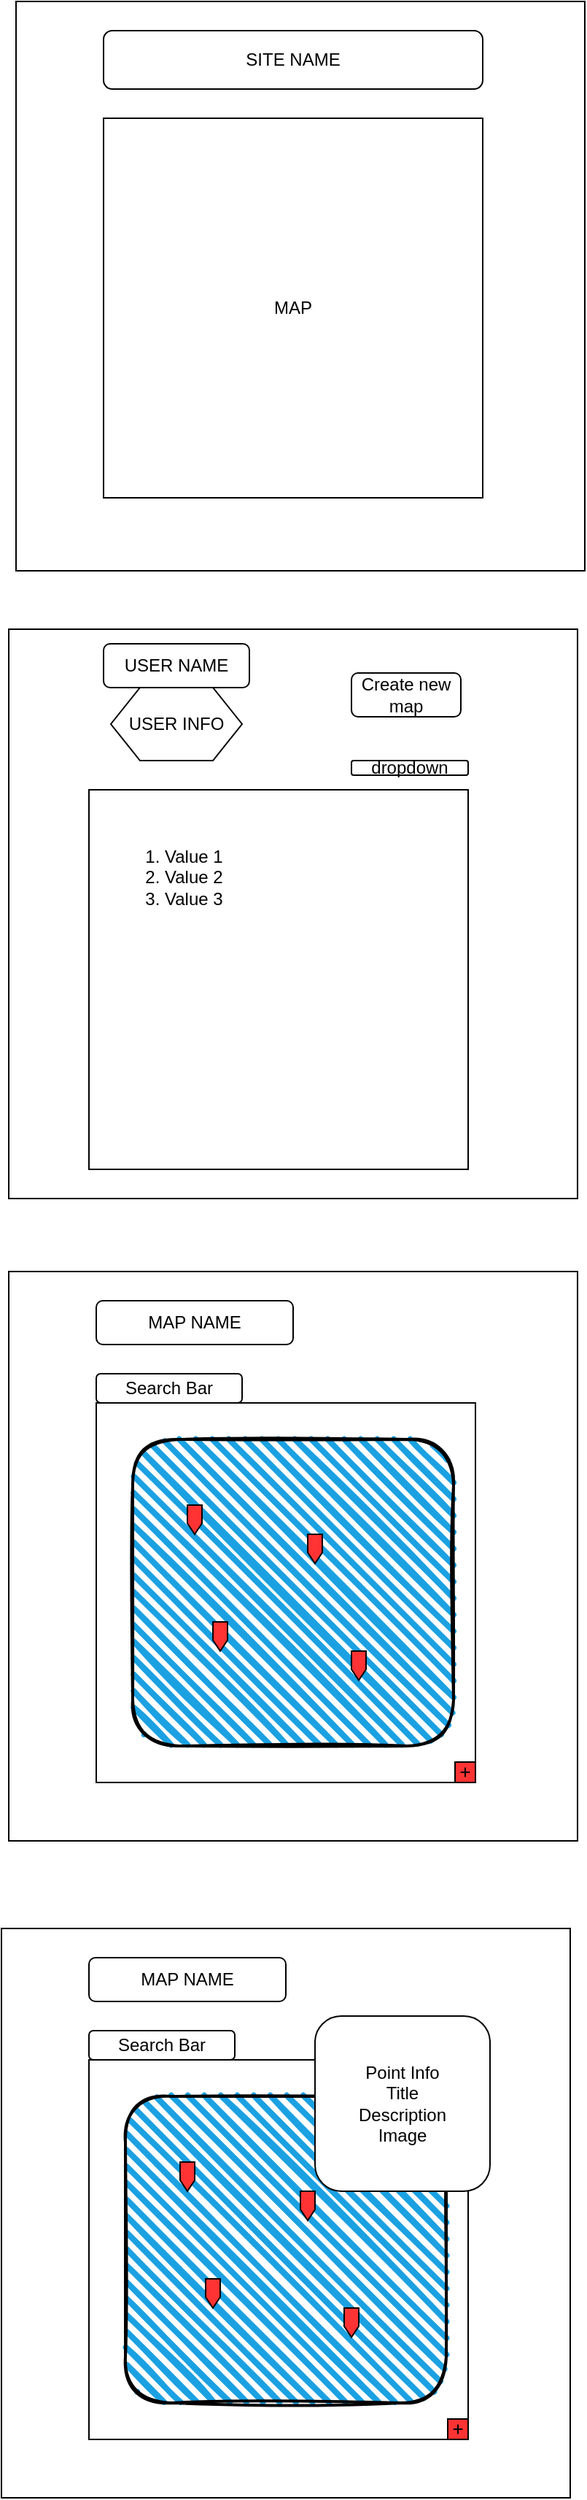 <mxfile version="14.1.8" type="github"><diagram id="-AheDSEaFDKDYglEKBFp" name="Page-1"><mxGraphModel dx="1422" dy="688" grid="1" gridSize="10" guides="1" tooltips="1" connect="1" arrows="1" fold="1" page="1" pageScale="1" pageWidth="850" pageHeight="1100" math="0" shadow="0"><root><mxCell id="0"/><mxCell id="1" parent="0"/><mxCell id="GZSQh7MX8YAbi8pIr0m2-1" value="" style="whiteSpace=wrap;html=1;aspect=fixed;" vertex="1" parent="1"><mxGeometry x="100" y="30" width="390" height="390" as="geometry"/></mxCell><mxCell id="GZSQh7MX8YAbi8pIr0m2-2" value="MAP" style="whiteSpace=wrap;html=1;aspect=fixed;" vertex="1" parent="1"><mxGeometry x="160" y="110" width="260" height="260" as="geometry"/></mxCell><mxCell id="GZSQh7MX8YAbi8pIr0m2-3" value="SITE NAME" style="rounded=1;whiteSpace=wrap;html=1;" vertex="1" parent="1"><mxGeometry x="160" y="50" width="260" height="40" as="geometry"/></mxCell><mxCell id="GZSQh7MX8YAbi8pIr0m2-4" value="" style="whiteSpace=wrap;html=1;aspect=fixed;" vertex="1" parent="1"><mxGeometry x="95" y="460" width="390" height="390" as="geometry"/></mxCell><mxCell id="GZSQh7MX8YAbi8pIr0m2-5" value="" style="whiteSpace=wrap;html=1;aspect=fixed;" vertex="1" parent="1"><mxGeometry x="150" y="570" width="260" height="260" as="geometry"/></mxCell><mxCell id="GZSQh7MX8YAbi8pIr0m2-6" value="USER NAME" style="rounded=1;whiteSpace=wrap;html=1;" vertex="1" parent="1"><mxGeometry x="160" y="470" width="100" height="30" as="geometry"/></mxCell><mxCell id="GZSQh7MX8YAbi8pIr0m2-8" value="dropdown" style="rounded=1;whiteSpace=wrap;html=1;" vertex="1" parent="1"><mxGeometry x="330" y="550" width="80" height="10" as="geometry"/></mxCell><mxCell id="GZSQh7MX8YAbi8pIr0m2-10" value="&lt;ol&gt;&lt;li&gt;Value 1&lt;/li&gt;&lt;li&gt;Value 2&lt;/li&gt;&lt;li&gt;Value 3&lt;/li&gt;&lt;/ol&gt;" style="text;strokeColor=none;fillColor=none;html=1;whiteSpace=wrap;verticalAlign=middle;overflow=hidden;" vertex="1" parent="1"><mxGeometry x="160" y="590" width="100" height="80" as="geometry"/></mxCell><mxCell id="GZSQh7MX8YAbi8pIr0m2-12" value="" style="whiteSpace=wrap;html=1;aspect=fixed;" vertex="1" parent="1"><mxGeometry x="95" y="900" width="390" height="390" as="geometry"/></mxCell><mxCell id="GZSQh7MX8YAbi8pIr0m2-13" value="" style="whiteSpace=wrap;html=1;aspect=fixed;" vertex="1" parent="1"><mxGeometry x="155" y="990" width="260" height="260" as="geometry"/></mxCell><mxCell id="GZSQh7MX8YAbi8pIr0m2-14" value="MAP NAME" style="rounded=1;whiteSpace=wrap;html=1;" vertex="1" parent="1"><mxGeometry x="155" y="920" width="135" height="30" as="geometry"/></mxCell><mxCell id="GZSQh7MX8YAbi8pIr0m2-15" value="" style="rounded=1;whiteSpace=wrap;html=1;strokeWidth=2;fillWeight=4;hachureGap=8;hachureAngle=45;fillColor=#1ba1e2;sketch=1;" vertex="1" parent="1"><mxGeometry x="180" y="1015" width="220" height="210" as="geometry"/></mxCell><mxCell id="GZSQh7MX8YAbi8pIr0m2-17" value="USER INFO" style="shape=hexagon;perimeter=hexagonPerimeter2;whiteSpace=wrap;html=1;fixedSize=1;" vertex="1" parent="1"><mxGeometry x="165" y="500" width="90" height="50" as="geometry"/></mxCell><mxCell id="GZSQh7MX8YAbi8pIr0m2-20" value="Search Bar" style="rounded=1;whiteSpace=wrap;html=1;" vertex="1" parent="1"><mxGeometry x="155" y="970" width="100" height="20" as="geometry"/></mxCell><mxCell id="GZSQh7MX8YAbi8pIr0m2-24" value="" style="shape=offPageConnector;whiteSpace=wrap;html=1;fillColor=#FF3333;" vertex="1" parent="1"><mxGeometry x="217.5" y="1060" width="10" height="20" as="geometry"/></mxCell><mxCell id="GZSQh7MX8YAbi8pIr0m2-25" value="" style="shape=offPageConnector;whiteSpace=wrap;html=1;fillColor=#FF3333;" vertex="1" parent="1"><mxGeometry x="300" y="1080" width="10" height="20" as="geometry"/></mxCell><mxCell id="GZSQh7MX8YAbi8pIr0m2-26" value="" style="shape=offPageConnector;whiteSpace=wrap;html=1;fillColor=#FF3333;" vertex="1" parent="1"><mxGeometry x="235" y="1140" width="10" height="20" as="geometry"/></mxCell><mxCell id="GZSQh7MX8YAbi8pIr0m2-27" value="" style="shape=offPageConnector;whiteSpace=wrap;html=1;fillColor=#FF3333;" vertex="1" parent="1"><mxGeometry x="330" y="1160" width="10" height="20" as="geometry"/></mxCell><mxCell id="GZSQh7MX8YAbi8pIr0m2-28" value="" style="shape=plus;html=1;outlineConnect=0;fillColor=#FF3333;" vertex="1" parent="1"><mxGeometry x="401" y="1236" width="14" height="14" as="geometry"/></mxCell><mxCell id="GZSQh7MX8YAbi8pIr0m2-30" value="" style="whiteSpace=wrap;html=1;aspect=fixed;" vertex="1" parent="1"><mxGeometry x="90" y="1350" width="390" height="390" as="geometry"/></mxCell><mxCell id="GZSQh7MX8YAbi8pIr0m2-31" value="" style="whiteSpace=wrap;html=1;aspect=fixed;" vertex="1" parent="1"><mxGeometry x="150" y="1440" width="260" height="260" as="geometry"/></mxCell><mxCell id="GZSQh7MX8YAbi8pIr0m2-32" value="MAP NAME" style="rounded=1;whiteSpace=wrap;html=1;" vertex="1" parent="1"><mxGeometry x="150" y="1370" width="135" height="30" as="geometry"/></mxCell><mxCell id="GZSQh7MX8YAbi8pIr0m2-33" value="" style="rounded=1;whiteSpace=wrap;html=1;strokeWidth=2;fillWeight=4;hachureGap=8;hachureAngle=45;fillColor=#1ba1e2;sketch=1;" vertex="1" parent="1"><mxGeometry x="175" y="1465" width="220" height="210" as="geometry"/></mxCell><mxCell id="GZSQh7MX8YAbi8pIr0m2-34" value="Search Bar" style="rounded=1;whiteSpace=wrap;html=1;" vertex="1" parent="1"><mxGeometry x="150" y="1420" width="100" height="20" as="geometry"/></mxCell><mxCell id="GZSQh7MX8YAbi8pIr0m2-35" value="" style="shape=offPageConnector;whiteSpace=wrap;html=1;fillColor=#FF3333;" vertex="1" parent="1"><mxGeometry x="212.5" y="1510" width="10" height="20" as="geometry"/></mxCell><mxCell id="GZSQh7MX8YAbi8pIr0m2-36" value="" style="shape=offPageConnector;whiteSpace=wrap;html=1;fillColor=#FF3333;" vertex="1" parent="1"><mxGeometry x="295" y="1530" width="10" height="20" as="geometry"/></mxCell><mxCell id="GZSQh7MX8YAbi8pIr0m2-37" value="" style="shape=offPageConnector;whiteSpace=wrap;html=1;fillColor=#FF3333;" vertex="1" parent="1"><mxGeometry x="230" y="1590" width="10" height="20" as="geometry"/></mxCell><mxCell id="GZSQh7MX8YAbi8pIr0m2-38" value="" style="shape=offPageConnector;whiteSpace=wrap;html=1;fillColor=#FF3333;" vertex="1" parent="1"><mxGeometry x="325" y="1610" width="10" height="20" as="geometry"/></mxCell><mxCell id="GZSQh7MX8YAbi8pIr0m2-39" value="" style="shape=plus;html=1;outlineConnect=0;fillColor=#FF3333;" vertex="1" parent="1"><mxGeometry x="396" y="1686" width="14" height="14" as="geometry"/></mxCell><mxCell id="GZSQh7MX8YAbi8pIr0m2-40" value="Create new map" style="rounded=1;whiteSpace=wrap;html=1;fillColor=#FFFFFF;" vertex="1" parent="1"><mxGeometry x="330" y="490" width="75" height="30" as="geometry"/></mxCell><mxCell id="GZSQh7MX8YAbi8pIr0m2-41" value="Point Info&lt;br&gt;Title&lt;br&gt;Description&lt;br&gt;Image" style="rounded=1;whiteSpace=wrap;html=1;fillColor=#FFFFFF;" vertex="1" parent="1"><mxGeometry x="305" y="1410" width="120" height="120" as="geometry"/></mxCell></root></mxGraphModel></diagram></mxfile>
